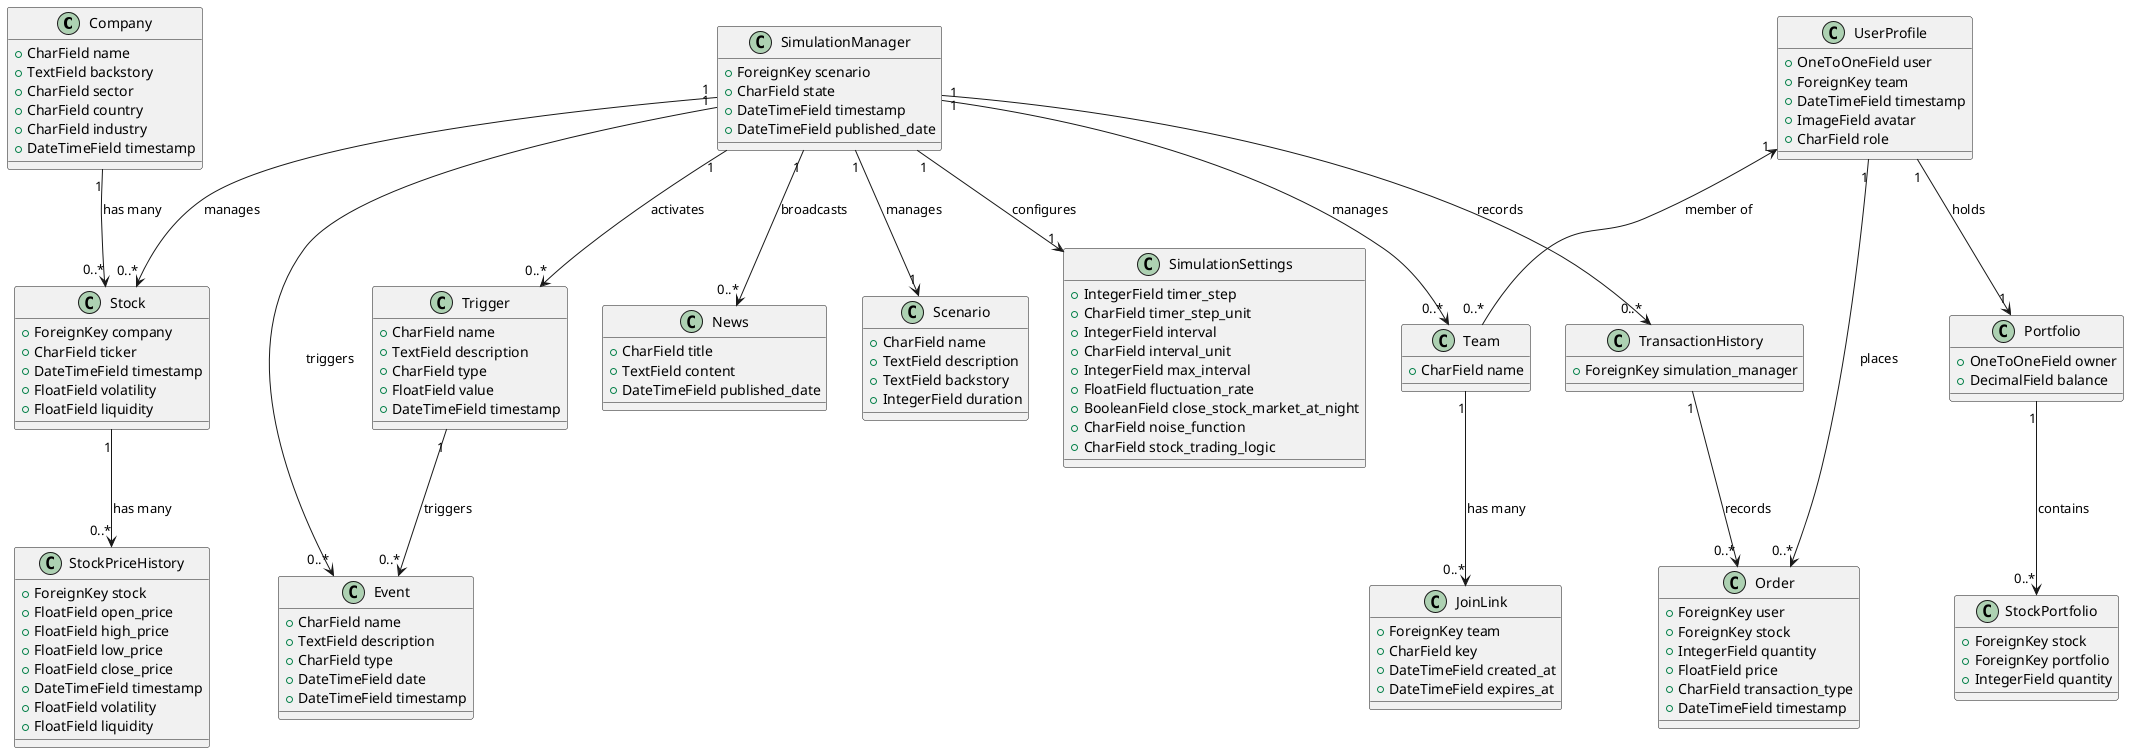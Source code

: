 @startuml
class Company {
    +CharField name
    +TextField backstory
    +CharField sector
    +CharField country
    +CharField industry
    +DateTimeField timestamp
}

class Event {
    +CharField name
    +TextField description
    +CharField type
    +DateTimeField date
    +DateTimeField timestamp
}

class News {
    +CharField title
    +TextField content
    +DateTimeField published_date
}

class Portfolio {
    +OneToOneField owner
    +DecimalField balance
}

class StockPortfolio {
    +ForeignKey stock
    +ForeignKey portfolio
    +IntegerField quantity
}

class Scenario {
    +CharField name
    +TextField description
    +TextField backstory
    +IntegerField duration
}

class SimulationManager {
    +ForeignKey scenario
    +CharField state
    +DateTimeField timestamp
    +DateTimeField published_date
}

class SimulationSettings {
    +IntegerField timer_step
    +CharField timer_step_unit
    +IntegerField interval
    +CharField interval_unit
    +IntegerField max_interval
    +FloatField fluctuation_rate
    +BooleanField close_stock_market_at_night
    +CharField noise_function
    +CharField stock_trading_logic
}

class Stock {
    +ForeignKey company
    +CharField ticker
    +DateTimeField timestamp
    +FloatField volatility
    +FloatField liquidity
}

class StockPriceHistory {
    +ForeignKey stock
    +FloatField open_price
    +FloatField high_price
    +FloatField low_price
    +FloatField close_price
    +DateTimeField timestamp
    +FloatField volatility
    +FloatField liquidity
}

class Team {
    +CharField name
}

class JoinLink {
    +ForeignKey team
    +CharField key
    +DateTimeField created_at
    +DateTimeField expires_at
}

class TransactionHistory {
    +ForeignKey simulation_manager
}

class Order {
    +ForeignKey user
    +ForeignKey stock
    +IntegerField quantity
    +FloatField price
    +CharField transaction_type
    +DateTimeField timestamp
}

class Trigger {
    +CharField name
    +TextField description
    +CharField type
    +FloatField value
    +DateTimeField timestamp
}

class UserProfile {
    +OneToOneField user
    +ForeignKey team
    +DateTimeField timestamp
    +ImageField avatar
    +CharField role
}

' Relationships
Company "1" --> "0..*" Stock : "has many"
Stock "1" --> "0..*" StockPriceHistory : "has many"
SimulationManager "1" --> "1" Scenario : "manages"
SimulationManager "1" --> "1" SimulationSettings : "configures"
SimulationManager "1" --> "0..*" Stock : "manages"
SimulationManager "1" --> "0..*" Team : "manages"
SimulationManager "1" --> "0..*" Event : "triggers"
SimulationManager "1" --> "0..*" Trigger : "activates"
SimulationManager "1" --> "0..*" News : "broadcasts"
Team "1" --> "0..*" JoinLink : "has many"
Portfolio "1" --> "0..*" StockPortfolio : "contains"
UserProfile "1" --> "0..*" Order : "places"
TransactionHistory "1" --> "0..*" Order : "records"
Trigger "1" --> "0..*" Event : "triggers"
UserProfile "1" --> "1" Portfolio : "holds"
UserProfile "1" <-- "0..*" Team : "member of"
SimulationManager "1" --> "0..*" TransactionHistory : "records"
@enduml